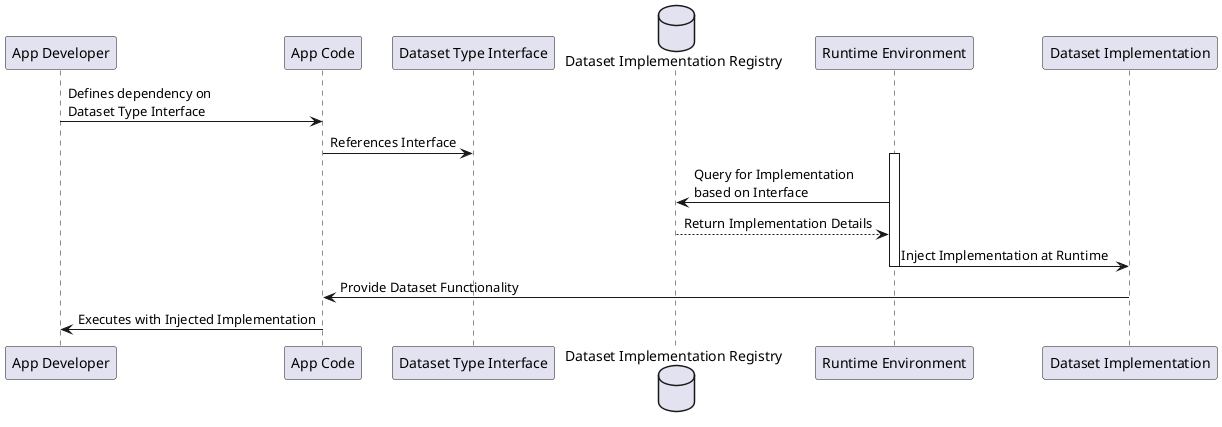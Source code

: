 @startuml
participant "App Developer" as developer
participant "App Code" as appcode
participant "Dataset Type Interface" as dsinterface
database "Dataset Implementation Registry" as dsregistry
participant "Runtime Environment" as runtime
participant "Dataset Implementation" as dsimpl

developer -> appcode : Defines dependency on\nDataset Type Interface
appcode -> dsinterface : References Interface

activate runtime
runtime -> dsregistry : Query for Implementation\nbased on Interface
dsregistry --> runtime : Return Implementation Details

runtime -> dsimpl : Inject Implementation at Runtime
deactivate runtime

dsimpl -> appcode : Provide Dataset Functionality
appcode -> developer : Executes with Injected Implementation

@enduml